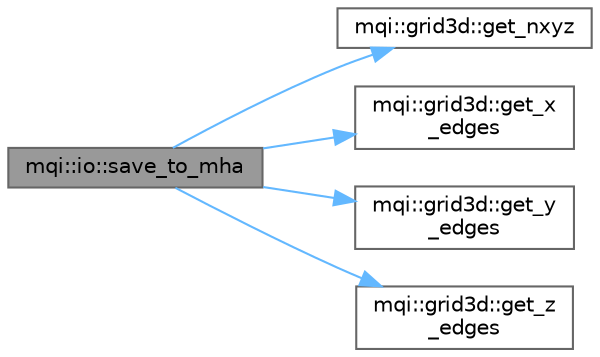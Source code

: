 digraph "mqi::io::save_to_mha"
{
 // LATEX_PDF_SIZE
  bgcolor="transparent";
  edge [fontname=Helvetica,fontsize=10,labelfontname=Helvetica,labelfontsize=10];
  node [fontname=Helvetica,fontsize=10,shape=box,height=0.2,width=0.4];
  rankdir="LR";
  Node1 [id="Node000001",label="mqi::io::save_to_mha",height=0.2,width=0.4,color="gray40", fillcolor="grey60", style="filled", fontcolor="black",tooltip="Saves volumetric data to a single MetaImage file (.mha)."];
  Node1 -> Node2 [id="edge1_Node000001_Node000002",color="steelblue1",style="solid",tooltip=" "];
  Node2 [id="Node000002",label="mqi::grid3d::get_nxyz",height=0.2,width=0.4,color="grey40", fillcolor="white", style="filled",URL="$classmqi_1_1grid3d.html#ad2ce2ce3583b02a860b0ba883418c924",tooltip="Gets the dimensions of the grid (number of voxels)."];
  Node1 -> Node3 [id="edge2_Node000001_Node000003",color="steelblue1",style="solid",tooltip=" "];
  Node3 [id="Node000003",label="mqi::grid3d::get_x\l_edges",height=0.2,width=0.4,color="grey40", fillcolor="white", style="filled",URL="$classmqi_1_1grid3d.html#a39ca84cdae9fae75801fb416cd7d3288",tooltip="Gets the array of x-edge coordinates."];
  Node1 -> Node4 [id="edge3_Node000001_Node000004",color="steelblue1",style="solid",tooltip=" "];
  Node4 [id="Node000004",label="mqi::grid3d::get_y\l_edges",height=0.2,width=0.4,color="grey40", fillcolor="white", style="filled",URL="$classmqi_1_1grid3d.html#a9dc2274b42225b30814f1bf104ffdd48",tooltip="Gets the array of y-edge coordinates."];
  Node1 -> Node5 [id="edge4_Node000001_Node000005",color="steelblue1",style="solid",tooltip=" "];
  Node5 [id="Node000005",label="mqi::grid3d::get_z\l_edges",height=0.2,width=0.4,color="grey40", fillcolor="white", style="filled",URL="$classmqi_1_1grid3d.html#a31aef33bc66488c4bda974f5fab1f205",tooltip="Gets the array of z-edge coordinates."];
}
